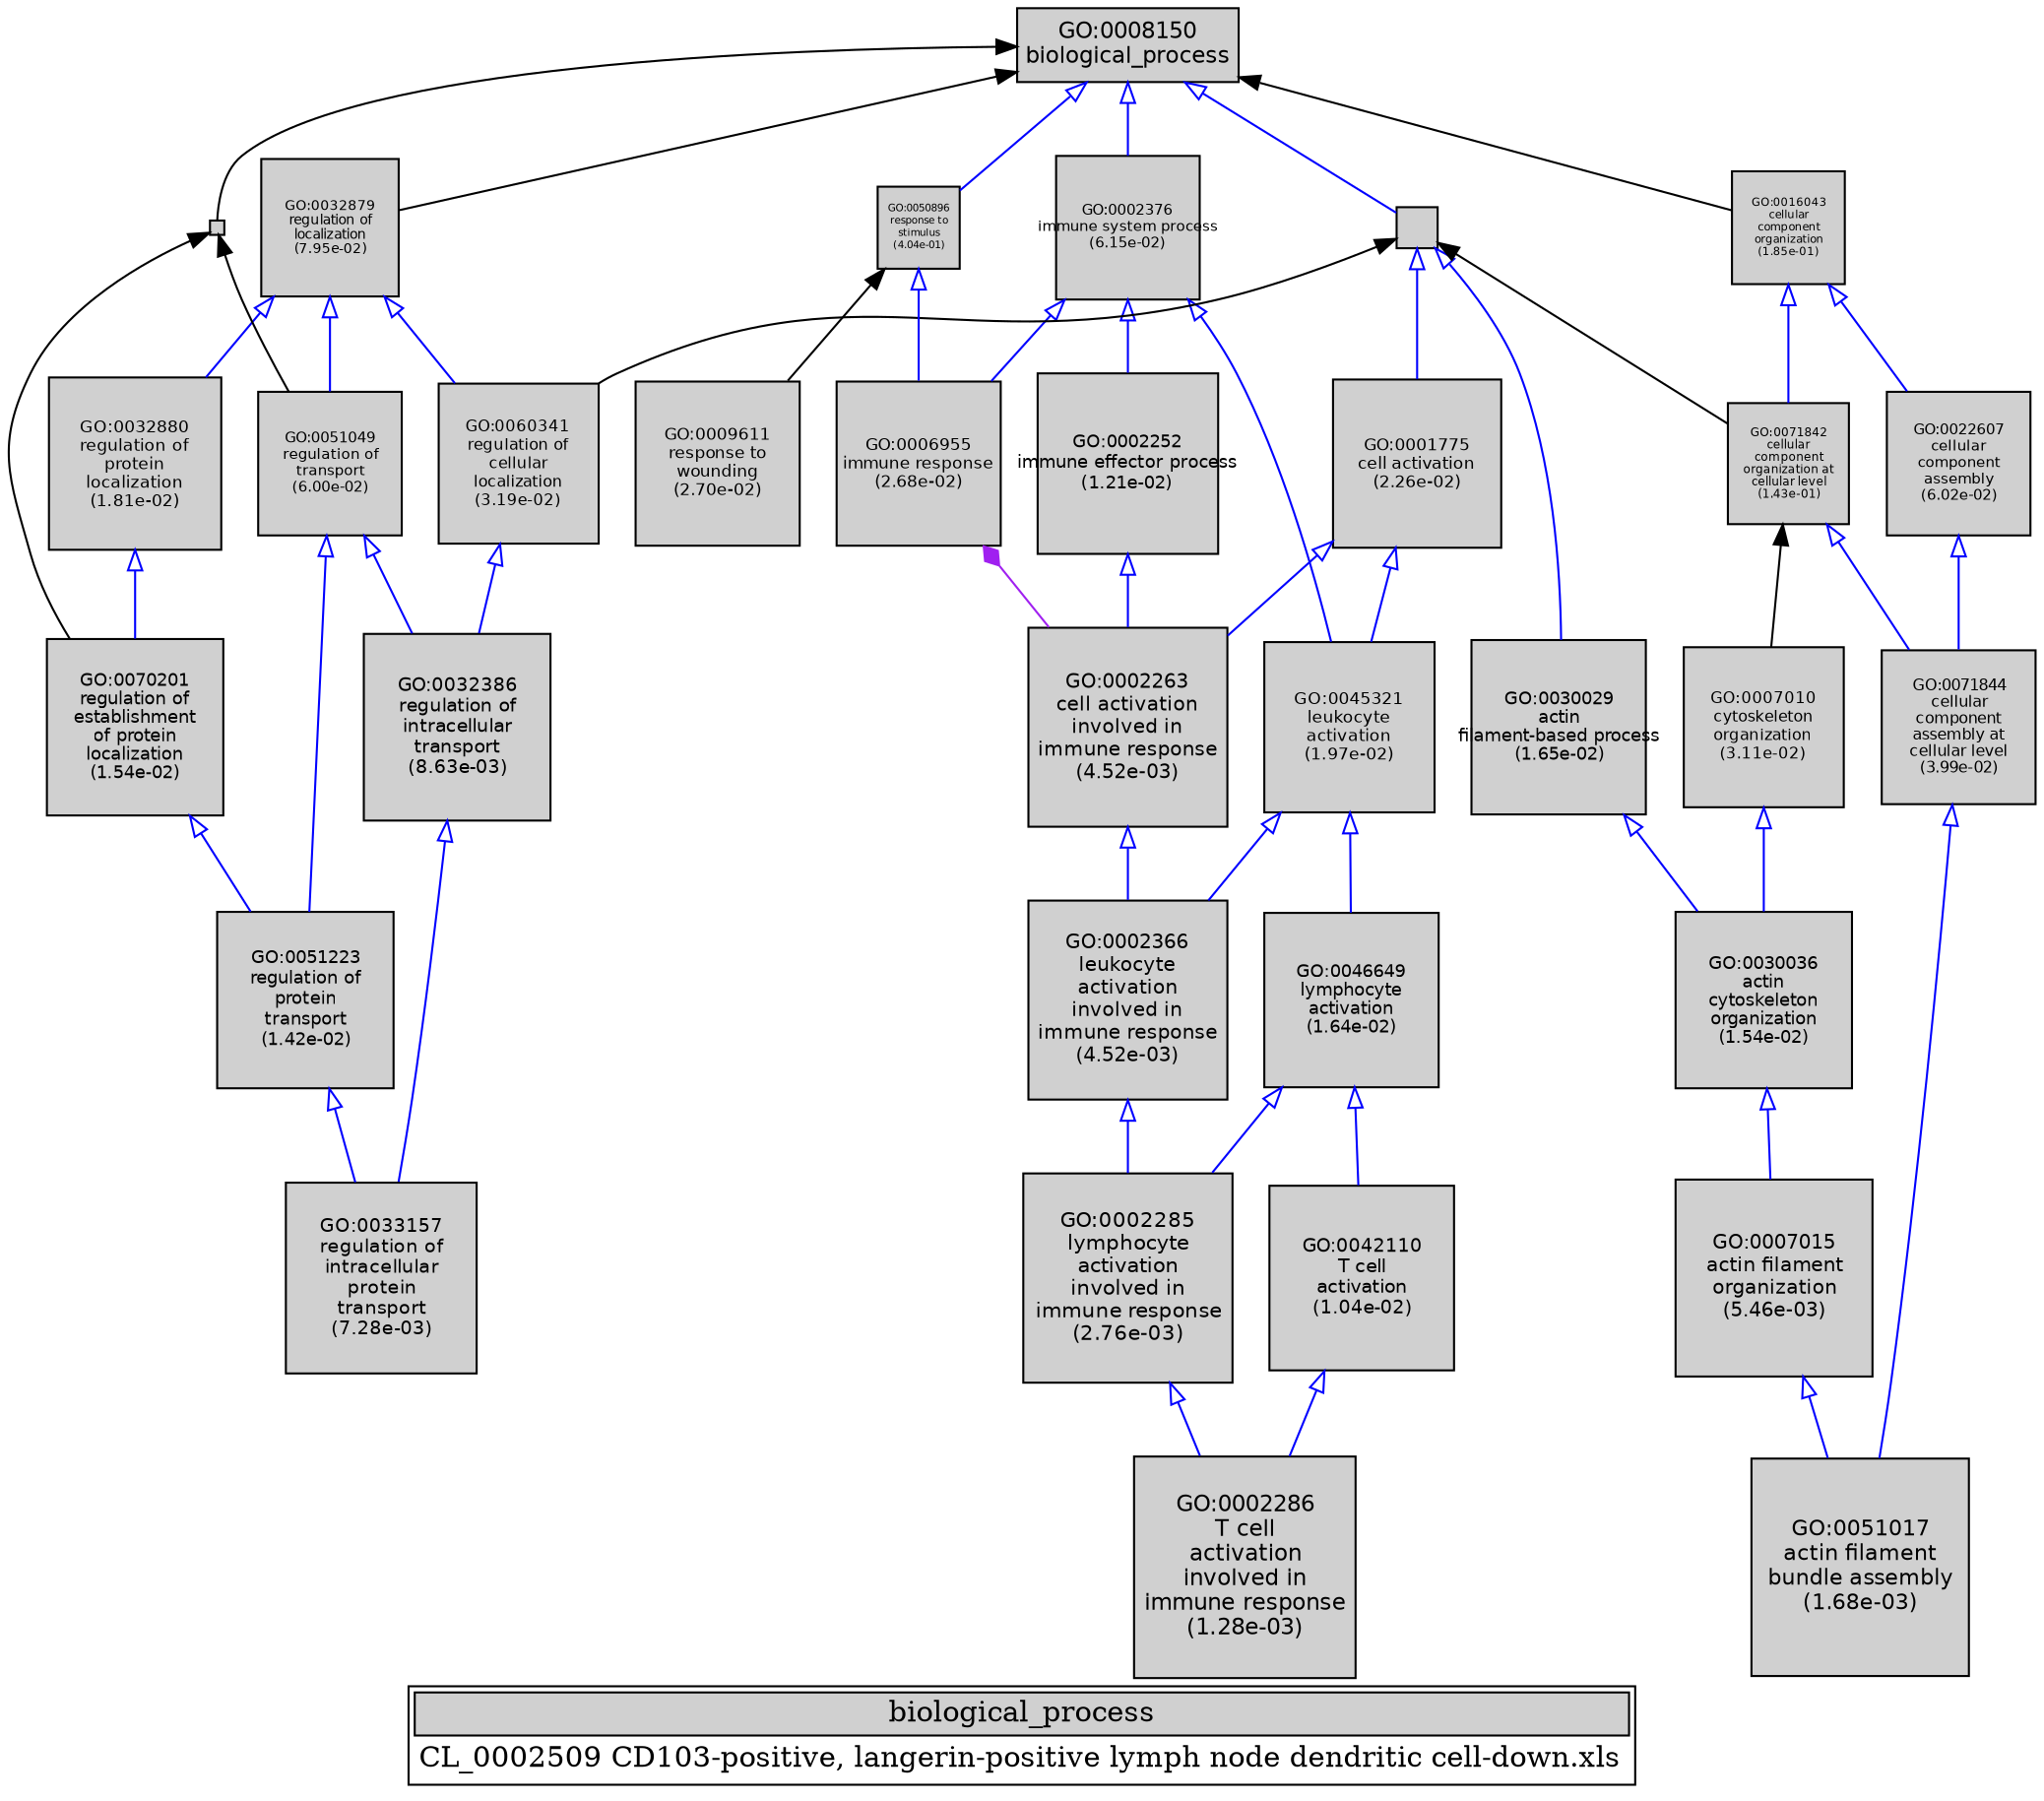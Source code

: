digraph "biological_process" {
graph [ bgcolor = "#FFFFFF", label = <<TABLE COLOR="black" BGCOLOR="white"><TR><TD COLSPAN="2" BGCOLOR="#D0D0D0"><FONT COLOR="black">biological_process</FONT></TD></TR><TR><TD BORDER="0">CL_0002509 CD103-positive, langerin-positive lymph node dendritic cell-down.xls</TD></TR></TABLE>> ];
node [ fontname = "Helvetica" ];

subgraph "nodes" {

node [ style = "filled", fixedsize = "true", width = 1, shape = "box", fontsize = 9, fillcolor = "#D0D0D0", fontcolor = "black", color = "black" ];

"GO:0032386" [ URL = "#GO:0032386", label = <<TABLE BORDER="0"><TR><TD>GO:0032386<BR/>regulation of<BR/>intracellular<BR/>transport<BR/>(8.63e-03)</TD></TR></TABLE>>, width = 1.26824944204, shape = "box", fontsize = 9.13139598272, height = 1.26824944204 ];
"GO:0032879" [ URL = "#GO:0032879", label = <<TABLE BORDER="0"><TR><TD>GO:0032879<BR/>regulation of<BR/>localization<BR/>(7.95e-02)</TD></TR></TABLE>>, width = 0.928132566249, shape = "box", fontsize = 6.68255447699, height = 0.928132566249 ];
"GO:0030029" [ URL = "#GO:0030029", label = <<TABLE BORDER="0"><TR><TD>GO:0030029<BR/>actin<BR/>filament-based process<BR/>(1.65e-02)</TD></TR></TABLE>>, width = 1.17903110418, shape = "box", fontsize = 8.48902395009, height = 1.17903110418 ];
"GO:0002376" [ URL = "#GO:0002376", label = <<TABLE BORDER="0"><TR><TD>GO:0002376<BR/>immune system process<BR/>(6.15e-02)</TD></TR></TABLE>>, width = 0.973690758645, shape = "box", fontsize = 7.01057346225, height = 0.973690758645 ];
"GO:0046649" [ URL = "#GO:0046649", label = <<TABLE BORDER="0"><TR><TD>GO:0046649<BR/>lymphocyte<BR/>activation<BR/>(1.64e-02)</TD></TR></TABLE>>, width = 1.18019956156, shape = "box", fontsize = 8.49743684323, height = 1.18019956156 ];
"GO:0042110" [ URL = "#GO:0042110", label = <<TABLE BORDER="0"><TR><TD>GO:0042110<BR/>T cell<BR/>activation<BR/>(1.04e-02)</TD></TR></TABLE>>, width = 1.24348915832, shape = "box", fontsize = 8.95312193994, height = 1.24348915832 ];
"GO:0002263" [ URL = "#GO:0002263", label = <<TABLE BORDER="0"><TR><TD>GO:0002263<BR/>cell activation<BR/>involved in<BR/>immune response<BR/>(4.52e-03)</TD></TR></TABLE>>, width = 1.35135606746, shape = "box", fontsize = 9.7297636857, height = 1.35135606746 ];
"GO:0007015" [ URL = "#GO:0007015", label = <<TABLE BORDER="0"><TR><TD>GO:0007015<BR/>actin filament<BR/>organization<BR/>(5.46e-03)</TD></TR></TABLE>>, width = 1.32753382955, shape = "box", fontsize = 9.55824357275, height = 1.32753382955 ];
"GO:0045321" [ URL = "#GO:0045321", label = <<TABLE BORDER="0"><TR><TD>GO:0045321<BR/>leukocyte<BR/>activation<BR/>(1.97e-02)</TD></TR></TABLE>>, width = 1.15323177147, shape = "box", fontsize = 8.30326875461, height = 1.15323177147 ];
"GO:0030036" [ URL = "#GO:0030036", label = <<TABLE BORDER="0"><TR><TD>GO:0030036<BR/>actin<BR/>cytoskeleton<BR/>organization<BR/>(1.54e-02)</TD></TR></TABLE>>, width = 1.18862420193, shape = "box", fontsize = 8.55809425386, height = 1.18862420193 ];
"GO:0002366" [ URL = "#GO:0002366", label = <<TABLE BORDER="0"><TR><TD>GO:0002366<BR/>leukocyte<BR/>activation<BR/>involved in<BR/>immune response<BR/>(4.52e-03)</TD></TR></TABLE>>, width = 1.35135606746, shape = "box", fontsize = 9.7297636857, height = 1.35135606746 ];
"GO:0016043" [ URL = "#GO:0016043", label = <<TABLE BORDER="0"><TR><TD>GO:0016043<BR/>cellular<BR/>component<BR/>organization<BR/>(1.85e-01)</TD></TR></TABLE>>, width = 0.759849764833, shape = "box", fontsize = 5.4709183068, height = 0.759849764833 ];
"GO:0006955" [ URL = "#GO:0006955", label = <<TABLE BORDER="0"><TR><TD>GO:0006955<BR/>immune response<BR/>(2.68e-02)</TD></TR></TABLE>>, width = 1.10805439708, shape = "box", fontsize = 7.97799165896, height = 1.10805439708 ];
"GO:0071844" [ URL = "#GO:0071844", label = <<TABLE BORDER="0"><TR><TD>GO:0071844<BR/>cellular<BR/>component<BR/>assembly at<BR/>cellular level<BR/>(3.99e-02)</TD></TR></TABLE>>, width = 1.04565996526, shape = "box", fontsize = 7.52875174985, height = 1.04565996526 ];
"GO:0008150" [ URL = "#GO:0008150", label = <<TABLE BORDER="0"><TR><TD>GO:0008150<BR/>biological_process</TD></TR></TABLE>>, width = 1.5, shape = "box", fontsize = 10.8 ];
"GO:0051234" [ URL = "#GO:0051234", width = 0.1, shape = "box", label = "", height = 0.1 ];
"GO:0051049" [ URL = "#GO:0051049", label = <<TABLE BORDER="0"><TR><TD>GO:0051049<BR/>regulation of<BR/>transport<BR/>(6.00e-02)</TD></TR></TABLE>>, width = 0.977705600038, shape = "box", fontsize = 7.03948032027, height = 0.977705600038 ];
"GO:0002285" [ URL = "#GO:0002285", label = <<TABLE BORDER="0"><TR><TD>GO:0002285<BR/>lymphocyte<BR/>activation<BR/>involved in<BR/>immune response<BR/>(2.76e-03)</TD></TR></TABLE>>, width = 1.41114574583, shape = "box", fontsize = 10.16024937, height = 1.41114574583 ];
"GO:0009987" [ URL = "#GO:0009987", label = "", width = 0.274980383224, shape = "box", height = 0.274980383224 ];
"GO:0033157" [ URL = "#GO:0033157", label = <<TABLE BORDER="0"><TR><TD>GO:0033157<BR/>regulation of<BR/>intracellular<BR/>protein<BR/>transport<BR/>(7.28e-03)</TD></TR></TABLE>>, width = 1.29057952508, shape = "box", fontsize = 9.29217258061, height = 1.29057952508 ];
"GO:0051223" [ URL = "#GO:0051223", label = <<TABLE BORDER="0"><TR><TD>GO:0051223<BR/>regulation of<BR/>protein<BR/>transport<BR/>(1.42e-02)</TD></TR></TABLE>>, width = 1.20081508445, shape = "box", fontsize = 8.64586860806, height = 1.20081508445 ];
"GO:0007010" [ URL = "#GO:0007010", label = <<TABLE BORDER="0"><TR><TD>GO:0007010<BR/>cytoskeleton<BR/>organization<BR/>(3.11e-02)</TD></TR></TABLE>>, width = 1.08513545586, shape = "box", fontsize = 7.8129752822, height = 1.08513545586 ];
"GO:0002252" [ URL = "#GO:0002252", label = <<TABLE BORDER="0"><TR><TD>GO:0002252<BR/>immune effector process<BR/>(1.21e-02)</TD></TR></TABLE>>, width = 1.2229771018, shape = "box", fontsize = 8.80543513293, height = 1.2229771018 ];
"GO:0051017" [ URL = "#GO:0051017", label = <<TABLE BORDER="0"><TR><TD>GO:0051017<BR/>actin filament<BR/>bundle assembly<BR/>(1.68e-03)</TD></TR></TABLE>>, width = 1.46891250706, shape = "box", fontsize = 10.5761700508, height = 1.46891250706 ];
"GO:0060341" [ URL = "#GO:0060341", label = <<TABLE BORDER="0"><TR><TD>GO:0060341<BR/>regulation of<BR/>cellular<BR/>localization<BR/>(3.19e-02)</TD></TR></TABLE>>, width = 1.08081746826, shape = "box", fontsize = 7.78188577146, height = 1.08081746826 ];
"GO:0050896" [ URL = "#GO:0050896", label = <<TABLE BORDER="0"><TR><TD>GO:0050896<BR/>response to<BR/>stimulus<BR/>(4.04e-01)</TD></TR></TABLE>>, width = 0.561008684595, shape = "box", fontsize = 5.0, height = 0.561008684595 ];
"GO:0009611" [ URL = "#GO:0009611", label = <<TABLE BORDER="0"><TR><TD>GO:0009611<BR/>response to<BR/>wounding<BR/>(2.70e-02)</TD></TR></TABLE>>, width = 1.10653196196, shape = "box", fontsize = 7.96703012613, height = 1.10653196196 ];
"GO:0022607" [ URL = "#GO:0022607", label = <<TABLE BORDER="0"><TR><TD>GO:0022607<BR/>cellular<BR/>component<BR/>assembly<BR/>(6.02e-02)</TD></TR></TABLE>>, width = 0.97731989654, shape = "box", fontsize = 7.03670325509, height = 0.97731989654 ];
"GO:0071842" [ URL = "#GO:0071842", label = <<TABLE BORDER="0"><TR><TD>GO:0071842<BR/>cellular<BR/>component<BR/>organization at<BR/>cellular level<BR/>(1.43e-01)</TD></TR></TABLE>>, width = 0.815585183271, shape = "box", fontsize = 5.87221331955, height = 0.815585183271 ];
"GO:0070201" [ URL = "#GO:0070201", label = <<TABLE BORDER="0"><TR><TD>GO:0070201<BR/>regulation of<BR/>establishment<BR/>of protein<BR/>localization<BR/>(1.54e-02)</TD></TR></TABLE>>, width = 1.18862420193, shape = "box", fontsize = 8.55809425386, height = 1.18862420193 ];
"GO:0001775" [ URL = "#GO:0001775", label = <<TABLE BORDER="0"><TR><TD>GO:0001775<BR/>cell activation<BR/>(2.26e-02)</TD></TR></TABLE>>, width = 1.13308853112, shape = "box", fontsize = 8.15823742405, height = 1.13308853112 ];
"GO:0032880" [ URL = "#GO:0032880", label = <<TABLE BORDER="0"><TR><TD>GO:0032880<BR/>regulation of<BR/>protein<BR/>localization<BR/>(1.81e-02)</TD></TR></TABLE>>, width = 1.16616362468, shape = "box", fontsize = 8.39637809773, height = 1.16616362468 ];
"GO:0002286" [ URL = "#GO:0002286", label = <<TABLE BORDER="0"><TR><TD>GO:0002286<BR/>T cell<BR/>activation<BR/>involved in<BR/>immune response<BR/>(1.28e-03)</TD></TR></TABLE>>, width = 1.5, shape = "box", fontsize = 10.8, height = 1.5 ];
}
subgraph "edges" {


edge [ dir = "back", weight = 1 ];
subgraph "regulates" {


edge [ color = "cyan", arrowtail = "none" ];
subgraph "positive" {


edge [ color = "green", arrowtail = "vee" ];
}
subgraph "negative" {


edge [ color = "red", arrowtail = "tee" ];
}
}
subgraph "part_of" {


edge [ color = "purple", arrowtail = "diamond", weight = 2.5 ];
"GO:0006955" -> "GO:0002263";
}
subgraph "is_a" {


edge [ color = "blue", arrowtail = "empty", weight = 5.0 ];
"GO:0032879" -> "GO:0051049";
"GO:0001775" -> "GO:0045321";
"GO:0008150" -> "GO:0009987";
"GO:0002376" -> "GO:0045321";
"GO:0051049" -> "GO:0032386";
"GO:0002376" -> "GO:0002252";
"GO:0009987" -> "GO:0030029";
"GO:0032879" -> "GO:0060341";
"GO:0008150" -> "GO:0050896";
"GO:0007010" -> "GO:0030036";
"GO:0002263" -> "GO:0002366";
"GO:0050896" -> "GO:0006955";
"GO:0032386" -> "GO:0033157";
"GO:0030036" -> "GO:0007015";
"GO:0002376" -> "GO:0006955";
"GO:0022607" -> "GO:0071844";
"GO:0002252" -> "GO:0002263";
"GO:0032879" -> "GO:0032880";
"GO:0070201" -> "GO:0051223";
"GO:0071842" -> "GO:0071844";
"GO:0002285" -> "GO:0002286";
"GO:0051049" -> "GO:0051223";
"GO:0032880" -> "GO:0070201";
"GO:0046649" -> "GO:0042110";
"GO:0042110" -> "GO:0002286";
"GO:0008150" -> "GO:0002376";
"GO:0001775" -> "GO:0002263";
"GO:0009987" -> "GO:0001775";
"GO:0046649" -> "GO:0002285";
"GO:0060341" -> "GO:0032386";
"GO:0071844" -> "GO:0051017";
"GO:0045321" -> "GO:0002366";
"GO:0051223" -> "GO:0033157";
"GO:0016043" -> "GO:0022607";
"GO:0045321" -> "GO:0046649";
"GO:0002366" -> "GO:0002285";
"GO:0030029" -> "GO:0030036";
"GO:0007015" -> "GO:0051017";
"GO:0016043" -> "GO:0071842";
}
"GO:0051234" -> "GO:0051049";
"GO:0009987" -> "GO:0060341";
"GO:0071842" -> "GO:0007010";
"GO:0050896" -> "GO:0009611";
"GO:0008150" -> "GO:0016043";
"GO:0008150" -> "GO:0051234";
"GO:0009987" -> "GO:0071842";
"GO:0008150" -> "GO:0032879";
"GO:0051234" -> "GO:0070201";
}
}
